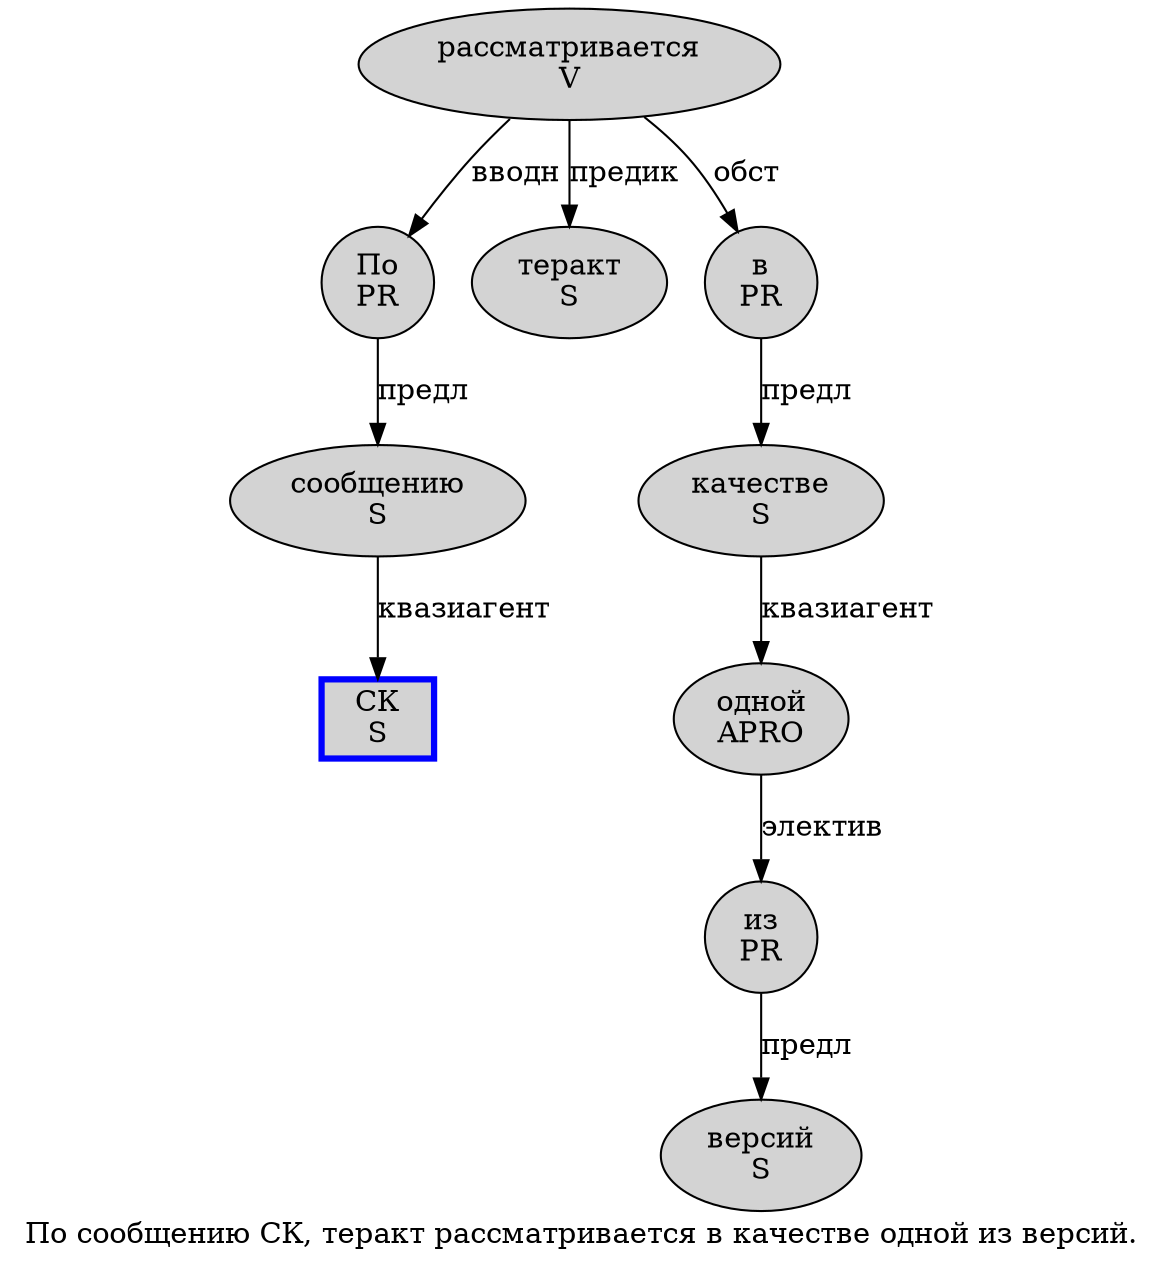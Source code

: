 digraph SENTENCE_356 {
	graph [label="По сообщению СК, теракт рассматривается в качестве одной из версий."]
	node [style=filled]
		0 [label="По
PR" color="" fillcolor=lightgray penwidth=1 shape=ellipse]
		1 [label="сообщению
S" color="" fillcolor=lightgray penwidth=1 shape=ellipse]
		2 [label="СК
S" color=blue fillcolor=lightgray penwidth=3 shape=box]
		4 [label="теракт
S" color="" fillcolor=lightgray penwidth=1 shape=ellipse]
		5 [label="рассматривается
V" color="" fillcolor=lightgray penwidth=1 shape=ellipse]
		6 [label="в
PR" color="" fillcolor=lightgray penwidth=1 shape=ellipse]
		7 [label="качестве
S" color="" fillcolor=lightgray penwidth=1 shape=ellipse]
		8 [label="одной
APRO" color="" fillcolor=lightgray penwidth=1 shape=ellipse]
		9 [label="из
PR" color="" fillcolor=lightgray penwidth=1 shape=ellipse]
		10 [label="версий
S" color="" fillcolor=lightgray penwidth=1 shape=ellipse]
			6 -> 7 [label="предл"]
			1 -> 2 [label="квазиагент"]
			0 -> 1 [label="предл"]
			5 -> 0 [label="вводн"]
			5 -> 4 [label="предик"]
			5 -> 6 [label="обст"]
			9 -> 10 [label="предл"]
			7 -> 8 [label="квазиагент"]
			8 -> 9 [label="электив"]
}